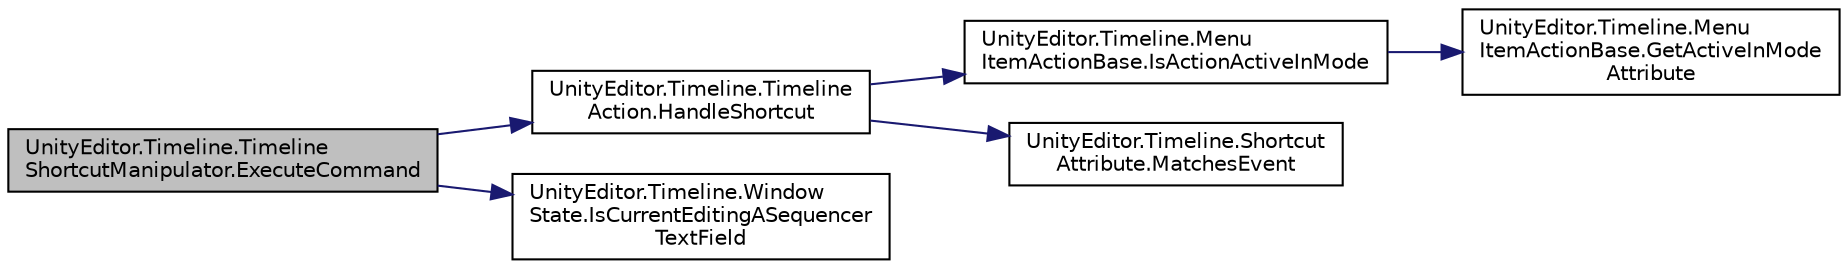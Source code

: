digraph "UnityEditor.Timeline.TimelineShortcutManipulator.ExecuteCommand"
{
 // LATEX_PDF_SIZE
  edge [fontname="Helvetica",fontsize="10",labelfontname="Helvetica",labelfontsize="10"];
  node [fontname="Helvetica",fontsize="10",shape=record];
  rankdir="LR";
  Node1 [label="UnityEditor.Timeline.Timeline\lShortcutManipulator.ExecuteCommand",height=0.2,width=0.4,color="black", fillcolor="grey75", style="filled", fontcolor="black",tooltip=" "];
  Node1 -> Node2 [color="midnightblue",fontsize="10",style="solid",fontname="Helvetica"];
  Node2 [label="UnityEditor.Timeline.Timeline\lAction.HandleShortcut",height=0.2,width=0.4,color="black", fillcolor="white", style="filled",URL="$class_unity_editor_1_1_timeline_1_1_timeline_action.html#a8b0d1311b3c56f6c8232659bb2ded4ab",tooltip=" "];
  Node2 -> Node3 [color="midnightblue",fontsize="10",style="solid",fontname="Helvetica"];
  Node3 [label="UnityEditor.Timeline.Menu\lItemActionBase.IsActionActiveInMode",height=0.2,width=0.4,color="black", fillcolor="white", style="filled",URL="$class_unity_editor_1_1_timeline_1_1_menu_item_action_base.html#a0e4d7d19acfbee1fb8a776cadcb2bb13",tooltip=" "];
  Node3 -> Node4 [color="midnightblue",fontsize="10",style="solid",fontname="Helvetica"];
  Node4 [label="UnityEditor.Timeline.Menu\lItemActionBase.GetActiveInMode\lAttribute",height=0.2,width=0.4,color="black", fillcolor="white", style="filled",URL="$class_unity_editor_1_1_timeline_1_1_menu_item_action_base.html#afce2e013cbbe61f97568b49932d48231",tooltip=" "];
  Node2 -> Node5 [color="midnightblue",fontsize="10",style="solid",fontname="Helvetica"];
  Node5 [label="UnityEditor.Timeline.Shortcut\lAttribute.MatchesEvent",height=0.2,width=0.4,color="black", fillcolor="white", style="filled",URL="$class_unity_editor_1_1_timeline_1_1_shortcut_attribute.html#a527ae86b27596f7171aab86f3adfa749",tooltip=" "];
  Node1 -> Node6 [color="midnightblue",fontsize="10",style="solid",fontname="Helvetica"];
  Node6 [label="UnityEditor.Timeline.Window\lState.IsCurrentEditingASequencer\lTextField",height=0.2,width=0.4,color="black", fillcolor="white", style="filled",URL="$class_unity_editor_1_1_timeline_1_1_window_state.html#a6904fd1570b48a1f42e77c2afcb6f50a",tooltip=" "];
}
